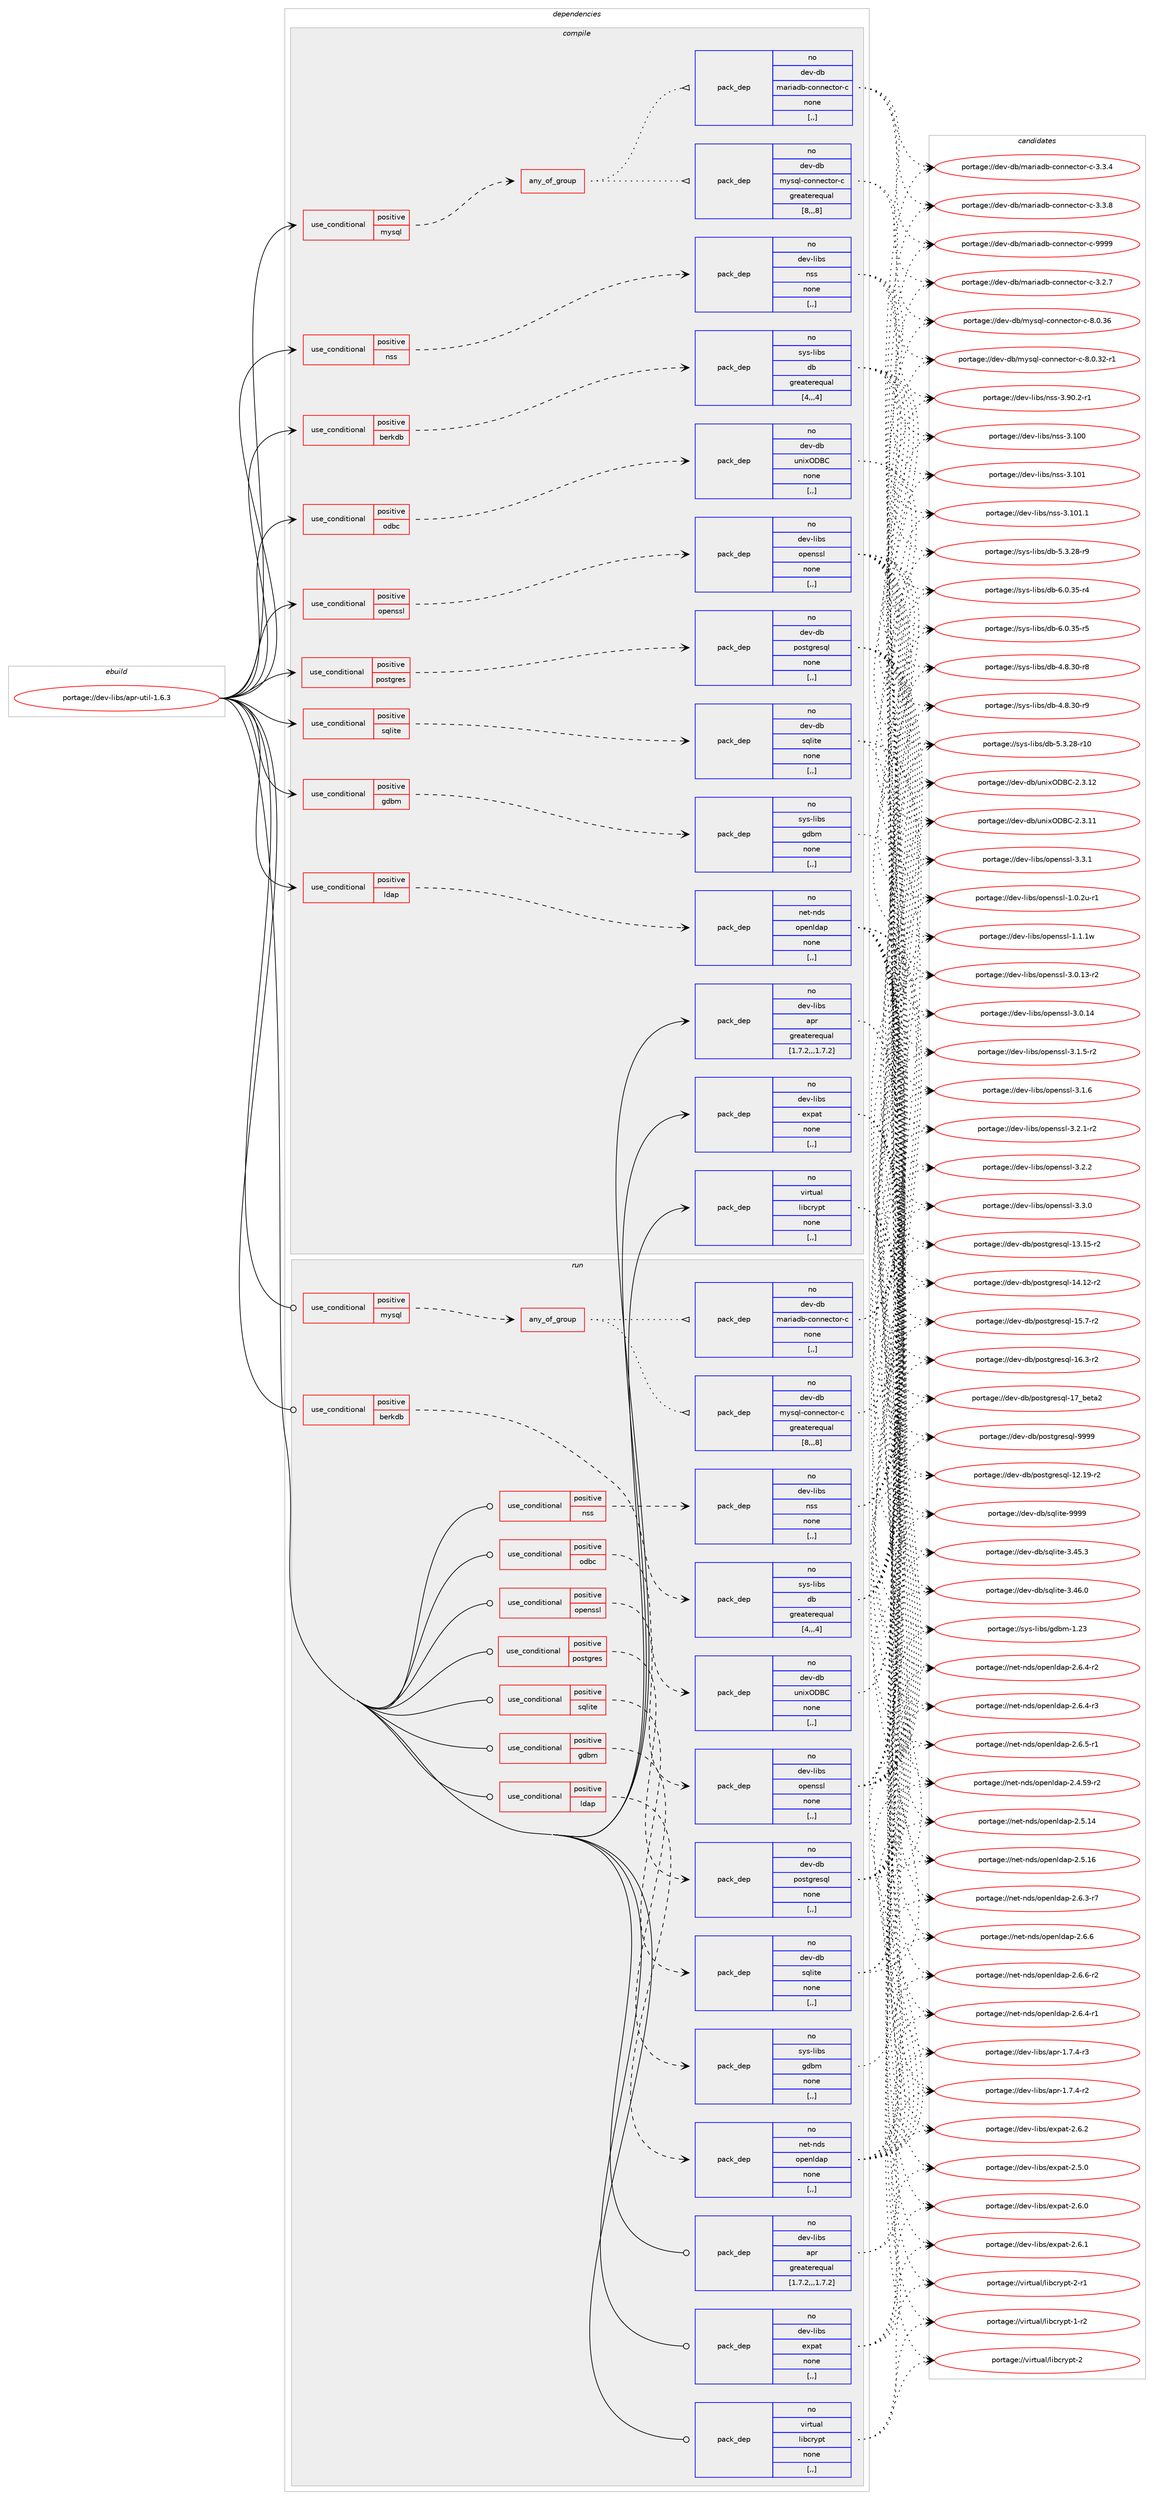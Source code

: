 digraph prolog {

# *************
# Graph options
# *************

newrank=true;
concentrate=true;
compound=true;
graph [rankdir=LR,fontname=Helvetica,fontsize=10,ranksep=1.5];#, ranksep=2.5, nodesep=0.2];
edge  [arrowhead=vee];
node  [fontname=Helvetica,fontsize=10];

# **********
# The ebuild
# **********

subgraph cluster_leftcol {
color=gray;
rank=same;
label=<<i>ebuild</i>>;
id [label="portage://dev-libs/apr-util-1.6.3", color=red, width=4, href="../dev-libs/apr-util-1.6.3.svg"];
}

# ****************
# The dependencies
# ****************

subgraph cluster_midcol {
color=gray;
label=<<i>dependencies</i>>;
subgraph cluster_compile {
fillcolor="#eeeeee";
style=filled;
label=<<i>compile</i>>;
subgraph cond25053 {
dependency103804 [label=<<TABLE BORDER="0" CELLBORDER="1" CELLSPACING="0" CELLPADDING="4"><TR><TD ROWSPAN="3" CELLPADDING="10">use_conditional</TD></TR><TR><TD>positive</TD></TR><TR><TD>berkdb</TD></TR></TABLE>>, shape=none, color=red];
subgraph pack77637 {
dependency103805 [label=<<TABLE BORDER="0" CELLBORDER="1" CELLSPACING="0" CELLPADDING="4" WIDTH="220"><TR><TD ROWSPAN="6" CELLPADDING="30">pack_dep</TD></TR><TR><TD WIDTH="110">no</TD></TR><TR><TD>sys-libs</TD></TR><TR><TD>db</TD></TR><TR><TD>greaterequal</TD></TR><TR><TD>[4,,,4]</TD></TR></TABLE>>, shape=none, color=blue];
}
dependency103804:e -> dependency103805:w [weight=20,style="dashed",arrowhead="vee"];
}
id:e -> dependency103804:w [weight=20,style="solid",arrowhead="vee"];
subgraph cond25054 {
dependency103806 [label=<<TABLE BORDER="0" CELLBORDER="1" CELLSPACING="0" CELLPADDING="4"><TR><TD ROWSPAN="3" CELLPADDING="10">use_conditional</TD></TR><TR><TD>positive</TD></TR><TR><TD>gdbm</TD></TR></TABLE>>, shape=none, color=red];
subgraph pack77638 {
dependency103807 [label=<<TABLE BORDER="0" CELLBORDER="1" CELLSPACING="0" CELLPADDING="4" WIDTH="220"><TR><TD ROWSPAN="6" CELLPADDING="30">pack_dep</TD></TR><TR><TD WIDTH="110">no</TD></TR><TR><TD>sys-libs</TD></TR><TR><TD>gdbm</TD></TR><TR><TD>none</TD></TR><TR><TD>[,,]</TD></TR></TABLE>>, shape=none, color=blue];
}
dependency103806:e -> dependency103807:w [weight=20,style="dashed",arrowhead="vee"];
}
id:e -> dependency103806:w [weight=20,style="solid",arrowhead="vee"];
subgraph cond25055 {
dependency103808 [label=<<TABLE BORDER="0" CELLBORDER="1" CELLSPACING="0" CELLPADDING="4"><TR><TD ROWSPAN="3" CELLPADDING="10">use_conditional</TD></TR><TR><TD>positive</TD></TR><TR><TD>ldap</TD></TR></TABLE>>, shape=none, color=red];
subgraph pack77639 {
dependency103809 [label=<<TABLE BORDER="0" CELLBORDER="1" CELLSPACING="0" CELLPADDING="4" WIDTH="220"><TR><TD ROWSPAN="6" CELLPADDING="30">pack_dep</TD></TR><TR><TD WIDTH="110">no</TD></TR><TR><TD>net-nds</TD></TR><TR><TD>openldap</TD></TR><TR><TD>none</TD></TR><TR><TD>[,,]</TD></TR></TABLE>>, shape=none, color=blue];
}
dependency103808:e -> dependency103809:w [weight=20,style="dashed",arrowhead="vee"];
}
id:e -> dependency103808:w [weight=20,style="solid",arrowhead="vee"];
subgraph cond25056 {
dependency103810 [label=<<TABLE BORDER="0" CELLBORDER="1" CELLSPACING="0" CELLPADDING="4"><TR><TD ROWSPAN="3" CELLPADDING="10">use_conditional</TD></TR><TR><TD>positive</TD></TR><TR><TD>mysql</TD></TR></TABLE>>, shape=none, color=red];
subgraph any984 {
dependency103811 [label=<<TABLE BORDER="0" CELLBORDER="1" CELLSPACING="0" CELLPADDING="4"><TR><TD CELLPADDING="10">any_of_group</TD></TR></TABLE>>, shape=none, color=red];subgraph pack77640 {
dependency103812 [label=<<TABLE BORDER="0" CELLBORDER="1" CELLSPACING="0" CELLPADDING="4" WIDTH="220"><TR><TD ROWSPAN="6" CELLPADDING="30">pack_dep</TD></TR><TR><TD WIDTH="110">no</TD></TR><TR><TD>dev-db</TD></TR><TR><TD>mariadb-connector-c</TD></TR><TR><TD>none</TD></TR><TR><TD>[,,]</TD></TR></TABLE>>, shape=none, color=blue];
}
dependency103811:e -> dependency103812:w [weight=20,style="dotted",arrowhead="oinv"];
subgraph pack77641 {
dependency103813 [label=<<TABLE BORDER="0" CELLBORDER="1" CELLSPACING="0" CELLPADDING="4" WIDTH="220"><TR><TD ROWSPAN="6" CELLPADDING="30">pack_dep</TD></TR><TR><TD WIDTH="110">no</TD></TR><TR><TD>dev-db</TD></TR><TR><TD>mysql-connector-c</TD></TR><TR><TD>greaterequal</TD></TR><TR><TD>[8,,,8]</TD></TR></TABLE>>, shape=none, color=blue];
}
dependency103811:e -> dependency103813:w [weight=20,style="dotted",arrowhead="oinv"];
}
dependency103810:e -> dependency103811:w [weight=20,style="dashed",arrowhead="vee"];
}
id:e -> dependency103810:w [weight=20,style="solid",arrowhead="vee"];
subgraph cond25057 {
dependency103814 [label=<<TABLE BORDER="0" CELLBORDER="1" CELLSPACING="0" CELLPADDING="4"><TR><TD ROWSPAN="3" CELLPADDING="10">use_conditional</TD></TR><TR><TD>positive</TD></TR><TR><TD>nss</TD></TR></TABLE>>, shape=none, color=red];
subgraph pack77642 {
dependency103815 [label=<<TABLE BORDER="0" CELLBORDER="1" CELLSPACING="0" CELLPADDING="4" WIDTH="220"><TR><TD ROWSPAN="6" CELLPADDING="30">pack_dep</TD></TR><TR><TD WIDTH="110">no</TD></TR><TR><TD>dev-libs</TD></TR><TR><TD>nss</TD></TR><TR><TD>none</TD></TR><TR><TD>[,,]</TD></TR></TABLE>>, shape=none, color=blue];
}
dependency103814:e -> dependency103815:w [weight=20,style="dashed",arrowhead="vee"];
}
id:e -> dependency103814:w [weight=20,style="solid",arrowhead="vee"];
subgraph cond25058 {
dependency103816 [label=<<TABLE BORDER="0" CELLBORDER="1" CELLSPACING="0" CELLPADDING="4"><TR><TD ROWSPAN="3" CELLPADDING="10">use_conditional</TD></TR><TR><TD>positive</TD></TR><TR><TD>odbc</TD></TR></TABLE>>, shape=none, color=red];
subgraph pack77643 {
dependency103817 [label=<<TABLE BORDER="0" CELLBORDER="1" CELLSPACING="0" CELLPADDING="4" WIDTH="220"><TR><TD ROWSPAN="6" CELLPADDING="30">pack_dep</TD></TR><TR><TD WIDTH="110">no</TD></TR><TR><TD>dev-db</TD></TR><TR><TD>unixODBC</TD></TR><TR><TD>none</TD></TR><TR><TD>[,,]</TD></TR></TABLE>>, shape=none, color=blue];
}
dependency103816:e -> dependency103817:w [weight=20,style="dashed",arrowhead="vee"];
}
id:e -> dependency103816:w [weight=20,style="solid",arrowhead="vee"];
subgraph cond25059 {
dependency103818 [label=<<TABLE BORDER="0" CELLBORDER="1" CELLSPACING="0" CELLPADDING="4"><TR><TD ROWSPAN="3" CELLPADDING="10">use_conditional</TD></TR><TR><TD>positive</TD></TR><TR><TD>openssl</TD></TR></TABLE>>, shape=none, color=red];
subgraph pack77644 {
dependency103819 [label=<<TABLE BORDER="0" CELLBORDER="1" CELLSPACING="0" CELLPADDING="4" WIDTH="220"><TR><TD ROWSPAN="6" CELLPADDING="30">pack_dep</TD></TR><TR><TD WIDTH="110">no</TD></TR><TR><TD>dev-libs</TD></TR><TR><TD>openssl</TD></TR><TR><TD>none</TD></TR><TR><TD>[,,]</TD></TR></TABLE>>, shape=none, color=blue];
}
dependency103818:e -> dependency103819:w [weight=20,style="dashed",arrowhead="vee"];
}
id:e -> dependency103818:w [weight=20,style="solid",arrowhead="vee"];
subgraph cond25060 {
dependency103820 [label=<<TABLE BORDER="0" CELLBORDER="1" CELLSPACING="0" CELLPADDING="4"><TR><TD ROWSPAN="3" CELLPADDING="10">use_conditional</TD></TR><TR><TD>positive</TD></TR><TR><TD>postgres</TD></TR></TABLE>>, shape=none, color=red];
subgraph pack77645 {
dependency103821 [label=<<TABLE BORDER="0" CELLBORDER="1" CELLSPACING="0" CELLPADDING="4" WIDTH="220"><TR><TD ROWSPAN="6" CELLPADDING="30">pack_dep</TD></TR><TR><TD WIDTH="110">no</TD></TR><TR><TD>dev-db</TD></TR><TR><TD>postgresql</TD></TR><TR><TD>none</TD></TR><TR><TD>[,,]</TD></TR></TABLE>>, shape=none, color=blue];
}
dependency103820:e -> dependency103821:w [weight=20,style="dashed",arrowhead="vee"];
}
id:e -> dependency103820:w [weight=20,style="solid",arrowhead="vee"];
subgraph cond25061 {
dependency103822 [label=<<TABLE BORDER="0" CELLBORDER="1" CELLSPACING="0" CELLPADDING="4"><TR><TD ROWSPAN="3" CELLPADDING="10">use_conditional</TD></TR><TR><TD>positive</TD></TR><TR><TD>sqlite</TD></TR></TABLE>>, shape=none, color=red];
subgraph pack77646 {
dependency103823 [label=<<TABLE BORDER="0" CELLBORDER="1" CELLSPACING="0" CELLPADDING="4" WIDTH="220"><TR><TD ROWSPAN="6" CELLPADDING="30">pack_dep</TD></TR><TR><TD WIDTH="110">no</TD></TR><TR><TD>dev-db</TD></TR><TR><TD>sqlite</TD></TR><TR><TD>none</TD></TR><TR><TD>[,,]</TD></TR></TABLE>>, shape=none, color=blue];
}
dependency103822:e -> dependency103823:w [weight=20,style="dashed",arrowhead="vee"];
}
id:e -> dependency103822:w [weight=20,style="solid",arrowhead="vee"];
subgraph pack77647 {
dependency103824 [label=<<TABLE BORDER="0" CELLBORDER="1" CELLSPACING="0" CELLPADDING="4" WIDTH="220"><TR><TD ROWSPAN="6" CELLPADDING="30">pack_dep</TD></TR><TR><TD WIDTH="110">no</TD></TR><TR><TD>dev-libs</TD></TR><TR><TD>apr</TD></TR><TR><TD>greaterequal</TD></TR><TR><TD>[1.7.2,,,1.7.2]</TD></TR></TABLE>>, shape=none, color=blue];
}
id:e -> dependency103824:w [weight=20,style="solid",arrowhead="vee"];
subgraph pack77648 {
dependency103825 [label=<<TABLE BORDER="0" CELLBORDER="1" CELLSPACING="0" CELLPADDING="4" WIDTH="220"><TR><TD ROWSPAN="6" CELLPADDING="30">pack_dep</TD></TR><TR><TD WIDTH="110">no</TD></TR><TR><TD>dev-libs</TD></TR><TR><TD>expat</TD></TR><TR><TD>none</TD></TR><TR><TD>[,,]</TD></TR></TABLE>>, shape=none, color=blue];
}
id:e -> dependency103825:w [weight=20,style="solid",arrowhead="vee"];
subgraph pack77649 {
dependency103826 [label=<<TABLE BORDER="0" CELLBORDER="1" CELLSPACING="0" CELLPADDING="4" WIDTH="220"><TR><TD ROWSPAN="6" CELLPADDING="30">pack_dep</TD></TR><TR><TD WIDTH="110">no</TD></TR><TR><TD>virtual</TD></TR><TR><TD>libcrypt</TD></TR><TR><TD>none</TD></TR><TR><TD>[,,]</TD></TR></TABLE>>, shape=none, color=blue];
}
id:e -> dependency103826:w [weight=20,style="solid",arrowhead="vee"];
}
subgraph cluster_compileandrun {
fillcolor="#eeeeee";
style=filled;
label=<<i>compile and run</i>>;
}
subgraph cluster_run {
fillcolor="#eeeeee";
style=filled;
label=<<i>run</i>>;
subgraph cond25062 {
dependency103827 [label=<<TABLE BORDER="0" CELLBORDER="1" CELLSPACING="0" CELLPADDING="4"><TR><TD ROWSPAN="3" CELLPADDING="10">use_conditional</TD></TR><TR><TD>positive</TD></TR><TR><TD>berkdb</TD></TR></TABLE>>, shape=none, color=red];
subgraph pack77650 {
dependency103828 [label=<<TABLE BORDER="0" CELLBORDER="1" CELLSPACING="0" CELLPADDING="4" WIDTH="220"><TR><TD ROWSPAN="6" CELLPADDING="30">pack_dep</TD></TR><TR><TD WIDTH="110">no</TD></TR><TR><TD>sys-libs</TD></TR><TR><TD>db</TD></TR><TR><TD>greaterequal</TD></TR><TR><TD>[4,,,4]</TD></TR></TABLE>>, shape=none, color=blue];
}
dependency103827:e -> dependency103828:w [weight=20,style="dashed",arrowhead="vee"];
}
id:e -> dependency103827:w [weight=20,style="solid",arrowhead="odot"];
subgraph cond25063 {
dependency103829 [label=<<TABLE BORDER="0" CELLBORDER="1" CELLSPACING="0" CELLPADDING="4"><TR><TD ROWSPAN="3" CELLPADDING="10">use_conditional</TD></TR><TR><TD>positive</TD></TR><TR><TD>gdbm</TD></TR></TABLE>>, shape=none, color=red];
subgraph pack77651 {
dependency103830 [label=<<TABLE BORDER="0" CELLBORDER="1" CELLSPACING="0" CELLPADDING="4" WIDTH="220"><TR><TD ROWSPAN="6" CELLPADDING="30">pack_dep</TD></TR><TR><TD WIDTH="110">no</TD></TR><TR><TD>sys-libs</TD></TR><TR><TD>gdbm</TD></TR><TR><TD>none</TD></TR><TR><TD>[,,]</TD></TR></TABLE>>, shape=none, color=blue];
}
dependency103829:e -> dependency103830:w [weight=20,style="dashed",arrowhead="vee"];
}
id:e -> dependency103829:w [weight=20,style="solid",arrowhead="odot"];
subgraph cond25064 {
dependency103831 [label=<<TABLE BORDER="0" CELLBORDER="1" CELLSPACING="0" CELLPADDING="4"><TR><TD ROWSPAN="3" CELLPADDING="10">use_conditional</TD></TR><TR><TD>positive</TD></TR><TR><TD>ldap</TD></TR></TABLE>>, shape=none, color=red];
subgraph pack77652 {
dependency103832 [label=<<TABLE BORDER="0" CELLBORDER="1" CELLSPACING="0" CELLPADDING="4" WIDTH="220"><TR><TD ROWSPAN="6" CELLPADDING="30">pack_dep</TD></TR><TR><TD WIDTH="110">no</TD></TR><TR><TD>net-nds</TD></TR><TR><TD>openldap</TD></TR><TR><TD>none</TD></TR><TR><TD>[,,]</TD></TR></TABLE>>, shape=none, color=blue];
}
dependency103831:e -> dependency103832:w [weight=20,style="dashed",arrowhead="vee"];
}
id:e -> dependency103831:w [weight=20,style="solid",arrowhead="odot"];
subgraph cond25065 {
dependency103833 [label=<<TABLE BORDER="0" CELLBORDER="1" CELLSPACING="0" CELLPADDING="4"><TR><TD ROWSPAN="3" CELLPADDING="10">use_conditional</TD></TR><TR><TD>positive</TD></TR><TR><TD>mysql</TD></TR></TABLE>>, shape=none, color=red];
subgraph any985 {
dependency103834 [label=<<TABLE BORDER="0" CELLBORDER="1" CELLSPACING="0" CELLPADDING="4"><TR><TD CELLPADDING="10">any_of_group</TD></TR></TABLE>>, shape=none, color=red];subgraph pack77653 {
dependency103835 [label=<<TABLE BORDER="0" CELLBORDER="1" CELLSPACING="0" CELLPADDING="4" WIDTH="220"><TR><TD ROWSPAN="6" CELLPADDING="30">pack_dep</TD></TR><TR><TD WIDTH="110">no</TD></TR><TR><TD>dev-db</TD></TR><TR><TD>mariadb-connector-c</TD></TR><TR><TD>none</TD></TR><TR><TD>[,,]</TD></TR></TABLE>>, shape=none, color=blue];
}
dependency103834:e -> dependency103835:w [weight=20,style="dotted",arrowhead="oinv"];
subgraph pack77654 {
dependency103836 [label=<<TABLE BORDER="0" CELLBORDER="1" CELLSPACING="0" CELLPADDING="4" WIDTH="220"><TR><TD ROWSPAN="6" CELLPADDING="30">pack_dep</TD></TR><TR><TD WIDTH="110">no</TD></TR><TR><TD>dev-db</TD></TR><TR><TD>mysql-connector-c</TD></TR><TR><TD>greaterequal</TD></TR><TR><TD>[8,,,8]</TD></TR></TABLE>>, shape=none, color=blue];
}
dependency103834:e -> dependency103836:w [weight=20,style="dotted",arrowhead="oinv"];
}
dependency103833:e -> dependency103834:w [weight=20,style="dashed",arrowhead="vee"];
}
id:e -> dependency103833:w [weight=20,style="solid",arrowhead="odot"];
subgraph cond25066 {
dependency103837 [label=<<TABLE BORDER="0" CELLBORDER="1" CELLSPACING="0" CELLPADDING="4"><TR><TD ROWSPAN="3" CELLPADDING="10">use_conditional</TD></TR><TR><TD>positive</TD></TR><TR><TD>nss</TD></TR></TABLE>>, shape=none, color=red];
subgraph pack77655 {
dependency103838 [label=<<TABLE BORDER="0" CELLBORDER="1" CELLSPACING="0" CELLPADDING="4" WIDTH="220"><TR><TD ROWSPAN="6" CELLPADDING="30">pack_dep</TD></TR><TR><TD WIDTH="110">no</TD></TR><TR><TD>dev-libs</TD></TR><TR><TD>nss</TD></TR><TR><TD>none</TD></TR><TR><TD>[,,]</TD></TR></TABLE>>, shape=none, color=blue];
}
dependency103837:e -> dependency103838:w [weight=20,style="dashed",arrowhead="vee"];
}
id:e -> dependency103837:w [weight=20,style="solid",arrowhead="odot"];
subgraph cond25067 {
dependency103839 [label=<<TABLE BORDER="0" CELLBORDER="1" CELLSPACING="0" CELLPADDING="4"><TR><TD ROWSPAN="3" CELLPADDING="10">use_conditional</TD></TR><TR><TD>positive</TD></TR><TR><TD>odbc</TD></TR></TABLE>>, shape=none, color=red];
subgraph pack77656 {
dependency103840 [label=<<TABLE BORDER="0" CELLBORDER="1" CELLSPACING="0" CELLPADDING="4" WIDTH="220"><TR><TD ROWSPAN="6" CELLPADDING="30">pack_dep</TD></TR><TR><TD WIDTH="110">no</TD></TR><TR><TD>dev-db</TD></TR><TR><TD>unixODBC</TD></TR><TR><TD>none</TD></TR><TR><TD>[,,]</TD></TR></TABLE>>, shape=none, color=blue];
}
dependency103839:e -> dependency103840:w [weight=20,style="dashed",arrowhead="vee"];
}
id:e -> dependency103839:w [weight=20,style="solid",arrowhead="odot"];
subgraph cond25068 {
dependency103841 [label=<<TABLE BORDER="0" CELLBORDER="1" CELLSPACING="0" CELLPADDING="4"><TR><TD ROWSPAN="3" CELLPADDING="10">use_conditional</TD></TR><TR><TD>positive</TD></TR><TR><TD>openssl</TD></TR></TABLE>>, shape=none, color=red];
subgraph pack77657 {
dependency103842 [label=<<TABLE BORDER="0" CELLBORDER="1" CELLSPACING="0" CELLPADDING="4" WIDTH="220"><TR><TD ROWSPAN="6" CELLPADDING="30">pack_dep</TD></TR><TR><TD WIDTH="110">no</TD></TR><TR><TD>dev-libs</TD></TR><TR><TD>openssl</TD></TR><TR><TD>none</TD></TR><TR><TD>[,,]</TD></TR></TABLE>>, shape=none, color=blue];
}
dependency103841:e -> dependency103842:w [weight=20,style="dashed",arrowhead="vee"];
}
id:e -> dependency103841:w [weight=20,style="solid",arrowhead="odot"];
subgraph cond25069 {
dependency103843 [label=<<TABLE BORDER="0" CELLBORDER="1" CELLSPACING="0" CELLPADDING="4"><TR><TD ROWSPAN="3" CELLPADDING="10">use_conditional</TD></TR><TR><TD>positive</TD></TR><TR><TD>postgres</TD></TR></TABLE>>, shape=none, color=red];
subgraph pack77658 {
dependency103844 [label=<<TABLE BORDER="0" CELLBORDER="1" CELLSPACING="0" CELLPADDING="4" WIDTH="220"><TR><TD ROWSPAN="6" CELLPADDING="30">pack_dep</TD></TR><TR><TD WIDTH="110">no</TD></TR><TR><TD>dev-db</TD></TR><TR><TD>postgresql</TD></TR><TR><TD>none</TD></TR><TR><TD>[,,]</TD></TR></TABLE>>, shape=none, color=blue];
}
dependency103843:e -> dependency103844:w [weight=20,style="dashed",arrowhead="vee"];
}
id:e -> dependency103843:w [weight=20,style="solid",arrowhead="odot"];
subgraph cond25070 {
dependency103845 [label=<<TABLE BORDER="0" CELLBORDER="1" CELLSPACING="0" CELLPADDING="4"><TR><TD ROWSPAN="3" CELLPADDING="10">use_conditional</TD></TR><TR><TD>positive</TD></TR><TR><TD>sqlite</TD></TR></TABLE>>, shape=none, color=red];
subgraph pack77659 {
dependency103846 [label=<<TABLE BORDER="0" CELLBORDER="1" CELLSPACING="0" CELLPADDING="4" WIDTH="220"><TR><TD ROWSPAN="6" CELLPADDING="30">pack_dep</TD></TR><TR><TD WIDTH="110">no</TD></TR><TR><TD>dev-db</TD></TR><TR><TD>sqlite</TD></TR><TR><TD>none</TD></TR><TR><TD>[,,]</TD></TR></TABLE>>, shape=none, color=blue];
}
dependency103845:e -> dependency103846:w [weight=20,style="dashed",arrowhead="vee"];
}
id:e -> dependency103845:w [weight=20,style="solid",arrowhead="odot"];
subgraph pack77660 {
dependency103847 [label=<<TABLE BORDER="0" CELLBORDER="1" CELLSPACING="0" CELLPADDING="4" WIDTH="220"><TR><TD ROWSPAN="6" CELLPADDING="30">pack_dep</TD></TR><TR><TD WIDTH="110">no</TD></TR><TR><TD>dev-libs</TD></TR><TR><TD>apr</TD></TR><TR><TD>greaterequal</TD></TR><TR><TD>[1.7.2,,,1.7.2]</TD></TR></TABLE>>, shape=none, color=blue];
}
id:e -> dependency103847:w [weight=20,style="solid",arrowhead="odot"];
subgraph pack77661 {
dependency103848 [label=<<TABLE BORDER="0" CELLBORDER="1" CELLSPACING="0" CELLPADDING="4" WIDTH="220"><TR><TD ROWSPAN="6" CELLPADDING="30">pack_dep</TD></TR><TR><TD WIDTH="110">no</TD></TR><TR><TD>dev-libs</TD></TR><TR><TD>expat</TD></TR><TR><TD>none</TD></TR><TR><TD>[,,]</TD></TR></TABLE>>, shape=none, color=blue];
}
id:e -> dependency103848:w [weight=20,style="solid",arrowhead="odot"];
subgraph pack77662 {
dependency103849 [label=<<TABLE BORDER="0" CELLBORDER="1" CELLSPACING="0" CELLPADDING="4" WIDTH="220"><TR><TD ROWSPAN="6" CELLPADDING="30">pack_dep</TD></TR><TR><TD WIDTH="110">no</TD></TR><TR><TD>virtual</TD></TR><TR><TD>libcrypt</TD></TR><TR><TD>none</TD></TR><TR><TD>[,,]</TD></TR></TABLE>>, shape=none, color=blue];
}
id:e -> dependency103849:w [weight=20,style="solid",arrowhead="odot"];
}
}

# **************
# The candidates
# **************

subgraph cluster_choices {
rank=same;
color=gray;
label=<<i>candidates</i>>;

subgraph choice77637 {
color=black;
nodesep=1;
choice11512111545108105981154710098455246564651484511456 [label="portage://sys-libs/db-4.8.30-r8", color=red, width=4,href="../sys-libs/db-4.8.30-r8.svg"];
choice11512111545108105981154710098455246564651484511457 [label="portage://sys-libs/db-4.8.30-r9", color=red, width=4,href="../sys-libs/db-4.8.30-r9.svg"];
choice1151211154510810598115471009845534651465056451144948 [label="portage://sys-libs/db-5.3.28-r10", color=red, width=4,href="../sys-libs/db-5.3.28-r10.svg"];
choice11512111545108105981154710098455346514650564511457 [label="portage://sys-libs/db-5.3.28-r9", color=red, width=4,href="../sys-libs/db-5.3.28-r9.svg"];
choice11512111545108105981154710098455446484651534511452 [label="portage://sys-libs/db-6.0.35-r4", color=red, width=4,href="../sys-libs/db-6.0.35-r4.svg"];
choice11512111545108105981154710098455446484651534511453 [label="portage://sys-libs/db-6.0.35-r5", color=red, width=4,href="../sys-libs/db-6.0.35-r5.svg"];
dependency103805:e -> choice11512111545108105981154710098455246564651484511456:w [style=dotted,weight="100"];
dependency103805:e -> choice11512111545108105981154710098455246564651484511457:w [style=dotted,weight="100"];
dependency103805:e -> choice1151211154510810598115471009845534651465056451144948:w [style=dotted,weight="100"];
dependency103805:e -> choice11512111545108105981154710098455346514650564511457:w [style=dotted,weight="100"];
dependency103805:e -> choice11512111545108105981154710098455446484651534511452:w [style=dotted,weight="100"];
dependency103805:e -> choice11512111545108105981154710098455446484651534511453:w [style=dotted,weight="100"];
}
subgraph choice77638 {
color=black;
nodesep=1;
choice115121115451081059811547103100981094549465051 [label="portage://sys-libs/gdbm-1.23", color=red, width=4,href="../sys-libs/gdbm-1.23.svg"];
dependency103807:e -> choice115121115451081059811547103100981094549465051:w [style=dotted,weight="100"];
}
subgraph choice77639 {
color=black;
nodesep=1;
choice110101116451101001154711111210111010810097112455046524653574511450 [label="portage://net-nds/openldap-2.4.59-r2", color=red, width=4,href="../net-nds/openldap-2.4.59-r2.svg"];
choice11010111645110100115471111121011101081009711245504653464952 [label="portage://net-nds/openldap-2.5.14", color=red, width=4,href="../net-nds/openldap-2.5.14.svg"];
choice11010111645110100115471111121011101081009711245504653464954 [label="portage://net-nds/openldap-2.5.16", color=red, width=4,href="../net-nds/openldap-2.5.16.svg"];
choice1101011164511010011547111112101110108100971124550465446514511455 [label="portage://net-nds/openldap-2.6.3-r7", color=red, width=4,href="../net-nds/openldap-2.6.3-r7.svg"];
choice1101011164511010011547111112101110108100971124550465446524511449 [label="portage://net-nds/openldap-2.6.4-r1", color=red, width=4,href="../net-nds/openldap-2.6.4-r1.svg"];
choice1101011164511010011547111112101110108100971124550465446524511450 [label="portage://net-nds/openldap-2.6.4-r2", color=red, width=4,href="../net-nds/openldap-2.6.4-r2.svg"];
choice1101011164511010011547111112101110108100971124550465446524511451 [label="portage://net-nds/openldap-2.6.4-r3", color=red, width=4,href="../net-nds/openldap-2.6.4-r3.svg"];
choice1101011164511010011547111112101110108100971124550465446534511449 [label="portage://net-nds/openldap-2.6.5-r1", color=red, width=4,href="../net-nds/openldap-2.6.5-r1.svg"];
choice110101116451101001154711111210111010810097112455046544654 [label="portage://net-nds/openldap-2.6.6", color=red, width=4,href="../net-nds/openldap-2.6.6.svg"];
choice1101011164511010011547111112101110108100971124550465446544511450 [label="portage://net-nds/openldap-2.6.6-r2", color=red, width=4,href="../net-nds/openldap-2.6.6-r2.svg"];
dependency103809:e -> choice110101116451101001154711111210111010810097112455046524653574511450:w [style=dotted,weight="100"];
dependency103809:e -> choice11010111645110100115471111121011101081009711245504653464952:w [style=dotted,weight="100"];
dependency103809:e -> choice11010111645110100115471111121011101081009711245504653464954:w [style=dotted,weight="100"];
dependency103809:e -> choice1101011164511010011547111112101110108100971124550465446514511455:w [style=dotted,weight="100"];
dependency103809:e -> choice1101011164511010011547111112101110108100971124550465446524511449:w [style=dotted,weight="100"];
dependency103809:e -> choice1101011164511010011547111112101110108100971124550465446524511450:w [style=dotted,weight="100"];
dependency103809:e -> choice1101011164511010011547111112101110108100971124550465446524511451:w [style=dotted,weight="100"];
dependency103809:e -> choice1101011164511010011547111112101110108100971124550465446534511449:w [style=dotted,weight="100"];
dependency103809:e -> choice110101116451101001154711111210111010810097112455046544654:w [style=dotted,weight="100"];
dependency103809:e -> choice1101011164511010011547111112101110108100971124550465446544511450:w [style=dotted,weight="100"];
}
subgraph choice77640 {
color=black;
nodesep=1;
choice1001011184510098471099711410597100984599111110110101991161111144599455146504655 [label="portage://dev-db/mariadb-connector-c-3.2.7", color=red, width=4,href="../dev-db/mariadb-connector-c-3.2.7.svg"];
choice1001011184510098471099711410597100984599111110110101991161111144599455146514652 [label="portage://dev-db/mariadb-connector-c-3.3.4", color=red, width=4,href="../dev-db/mariadb-connector-c-3.3.4.svg"];
choice1001011184510098471099711410597100984599111110110101991161111144599455146514656 [label="portage://dev-db/mariadb-connector-c-3.3.8", color=red, width=4,href="../dev-db/mariadb-connector-c-3.3.8.svg"];
choice10010111845100984710997114105971009845991111101101019911611111445994557575757 [label="portage://dev-db/mariadb-connector-c-9999", color=red, width=4,href="../dev-db/mariadb-connector-c-9999.svg"];
dependency103812:e -> choice1001011184510098471099711410597100984599111110110101991161111144599455146504655:w [style=dotted,weight="100"];
dependency103812:e -> choice1001011184510098471099711410597100984599111110110101991161111144599455146514652:w [style=dotted,weight="100"];
dependency103812:e -> choice1001011184510098471099711410597100984599111110110101991161111144599455146514656:w [style=dotted,weight="100"];
dependency103812:e -> choice10010111845100984710997114105971009845991111101101019911611111445994557575757:w [style=dotted,weight="100"];
}
subgraph choice77641 {
color=black;
nodesep=1;
choice1001011184510098471091211151131084599111110110101991161111144599455646484651504511449 [label="portage://dev-db/mysql-connector-c-8.0.32-r1", color=red, width=4,href="../dev-db/mysql-connector-c-8.0.32-r1.svg"];
choice100101118451009847109121115113108459911111011010199116111114459945564648465154 [label="portage://dev-db/mysql-connector-c-8.0.36", color=red, width=4,href="../dev-db/mysql-connector-c-8.0.36.svg"];
dependency103813:e -> choice1001011184510098471091211151131084599111110110101991161111144599455646484651504511449:w [style=dotted,weight="100"];
dependency103813:e -> choice100101118451009847109121115113108459911111011010199116111114459945564648465154:w [style=dotted,weight="100"];
}
subgraph choice77642 {
color=black;
nodesep=1;
choice100101118451081059811547110115115455146494848 [label="portage://dev-libs/nss-3.100", color=red, width=4,href="../dev-libs/nss-3.100.svg"];
choice100101118451081059811547110115115455146494849 [label="portage://dev-libs/nss-3.101", color=red, width=4,href="../dev-libs/nss-3.101.svg"];
choice1001011184510810598115471101151154551464948494649 [label="portage://dev-libs/nss-3.101.1", color=red, width=4,href="../dev-libs/nss-3.101.1.svg"];
choice100101118451081059811547110115115455146574846504511449 [label="portage://dev-libs/nss-3.90.2-r1", color=red, width=4,href="../dev-libs/nss-3.90.2-r1.svg"];
dependency103815:e -> choice100101118451081059811547110115115455146494848:w [style=dotted,weight="100"];
dependency103815:e -> choice100101118451081059811547110115115455146494849:w [style=dotted,weight="100"];
dependency103815:e -> choice1001011184510810598115471101151154551464948494649:w [style=dotted,weight="100"];
dependency103815:e -> choice100101118451081059811547110115115455146574846504511449:w [style=dotted,weight="100"];
}
subgraph choice77643 {
color=black;
nodesep=1;
choice1001011184510098471171101051207968666745504651464949 [label="portage://dev-db/unixODBC-2.3.11", color=red, width=4,href="../dev-db/unixODBC-2.3.11.svg"];
choice1001011184510098471171101051207968666745504651464950 [label="portage://dev-db/unixODBC-2.3.12", color=red, width=4,href="../dev-db/unixODBC-2.3.12.svg"];
dependency103817:e -> choice1001011184510098471171101051207968666745504651464949:w [style=dotted,weight="100"];
dependency103817:e -> choice1001011184510098471171101051207968666745504651464950:w [style=dotted,weight="100"];
}
subgraph choice77644 {
color=black;
nodesep=1;
choice1001011184510810598115471111121011101151151084549464846501174511449 [label="portage://dev-libs/openssl-1.0.2u-r1", color=red, width=4,href="../dev-libs/openssl-1.0.2u-r1.svg"];
choice100101118451081059811547111112101110115115108454946494649119 [label="portage://dev-libs/openssl-1.1.1w", color=red, width=4,href="../dev-libs/openssl-1.1.1w.svg"];
choice100101118451081059811547111112101110115115108455146484649514511450 [label="portage://dev-libs/openssl-3.0.13-r2", color=red, width=4,href="../dev-libs/openssl-3.0.13-r2.svg"];
choice10010111845108105981154711111210111011511510845514648464952 [label="portage://dev-libs/openssl-3.0.14", color=red, width=4,href="../dev-libs/openssl-3.0.14.svg"];
choice1001011184510810598115471111121011101151151084551464946534511450 [label="portage://dev-libs/openssl-3.1.5-r2", color=red, width=4,href="../dev-libs/openssl-3.1.5-r2.svg"];
choice100101118451081059811547111112101110115115108455146494654 [label="portage://dev-libs/openssl-3.1.6", color=red, width=4,href="../dev-libs/openssl-3.1.6.svg"];
choice1001011184510810598115471111121011101151151084551465046494511450 [label="portage://dev-libs/openssl-3.2.1-r2", color=red, width=4,href="../dev-libs/openssl-3.2.1-r2.svg"];
choice100101118451081059811547111112101110115115108455146504650 [label="portage://dev-libs/openssl-3.2.2", color=red, width=4,href="../dev-libs/openssl-3.2.2.svg"];
choice100101118451081059811547111112101110115115108455146514648 [label="portage://dev-libs/openssl-3.3.0", color=red, width=4,href="../dev-libs/openssl-3.3.0.svg"];
choice100101118451081059811547111112101110115115108455146514649 [label="portage://dev-libs/openssl-3.3.1", color=red, width=4,href="../dev-libs/openssl-3.3.1.svg"];
dependency103819:e -> choice1001011184510810598115471111121011101151151084549464846501174511449:w [style=dotted,weight="100"];
dependency103819:e -> choice100101118451081059811547111112101110115115108454946494649119:w [style=dotted,weight="100"];
dependency103819:e -> choice100101118451081059811547111112101110115115108455146484649514511450:w [style=dotted,weight="100"];
dependency103819:e -> choice10010111845108105981154711111210111011511510845514648464952:w [style=dotted,weight="100"];
dependency103819:e -> choice1001011184510810598115471111121011101151151084551464946534511450:w [style=dotted,weight="100"];
dependency103819:e -> choice100101118451081059811547111112101110115115108455146494654:w [style=dotted,weight="100"];
dependency103819:e -> choice1001011184510810598115471111121011101151151084551465046494511450:w [style=dotted,weight="100"];
dependency103819:e -> choice100101118451081059811547111112101110115115108455146504650:w [style=dotted,weight="100"];
dependency103819:e -> choice100101118451081059811547111112101110115115108455146514648:w [style=dotted,weight="100"];
dependency103819:e -> choice100101118451081059811547111112101110115115108455146514649:w [style=dotted,weight="100"];
}
subgraph choice77645 {
color=black;
nodesep=1;
choice1001011184510098471121111151161031141011151131084549504649574511450 [label="portage://dev-db/postgresql-12.19-r2", color=red, width=4,href="../dev-db/postgresql-12.19-r2.svg"];
choice1001011184510098471121111151161031141011151131084549514649534511450 [label="portage://dev-db/postgresql-13.15-r2", color=red, width=4,href="../dev-db/postgresql-13.15-r2.svg"];
choice1001011184510098471121111151161031141011151131084549524649504511450 [label="portage://dev-db/postgresql-14.12-r2", color=red, width=4,href="../dev-db/postgresql-14.12-r2.svg"];
choice10010111845100984711211111511610311410111511310845495346554511450 [label="portage://dev-db/postgresql-15.7-r2", color=red, width=4,href="../dev-db/postgresql-15.7-r2.svg"];
choice10010111845100984711211111511610311410111511310845495446514511450 [label="portage://dev-db/postgresql-16.3-r2", color=red, width=4,href="../dev-db/postgresql-16.3-r2.svg"];
choice10010111845100984711211111511610311410111511310845495595981011169750 [label="portage://dev-db/postgresql-17_beta2", color=red, width=4,href="../dev-db/postgresql-17_beta2.svg"];
choice1001011184510098471121111151161031141011151131084557575757 [label="portage://dev-db/postgresql-9999", color=red, width=4,href="../dev-db/postgresql-9999.svg"];
dependency103821:e -> choice1001011184510098471121111151161031141011151131084549504649574511450:w [style=dotted,weight="100"];
dependency103821:e -> choice1001011184510098471121111151161031141011151131084549514649534511450:w [style=dotted,weight="100"];
dependency103821:e -> choice1001011184510098471121111151161031141011151131084549524649504511450:w [style=dotted,weight="100"];
dependency103821:e -> choice10010111845100984711211111511610311410111511310845495346554511450:w [style=dotted,weight="100"];
dependency103821:e -> choice10010111845100984711211111511610311410111511310845495446514511450:w [style=dotted,weight="100"];
dependency103821:e -> choice10010111845100984711211111511610311410111511310845495595981011169750:w [style=dotted,weight="100"];
dependency103821:e -> choice1001011184510098471121111151161031141011151131084557575757:w [style=dotted,weight="100"];
}
subgraph choice77646 {
color=black;
nodesep=1;
choice10010111845100984711511310810511610145514652534651 [label="portage://dev-db/sqlite-3.45.3", color=red, width=4,href="../dev-db/sqlite-3.45.3.svg"];
choice10010111845100984711511310810511610145514652544648 [label="portage://dev-db/sqlite-3.46.0", color=red, width=4,href="../dev-db/sqlite-3.46.0.svg"];
choice1001011184510098471151131081051161014557575757 [label="portage://dev-db/sqlite-9999", color=red, width=4,href="../dev-db/sqlite-9999.svg"];
dependency103823:e -> choice10010111845100984711511310810511610145514652534651:w [style=dotted,weight="100"];
dependency103823:e -> choice10010111845100984711511310810511610145514652544648:w [style=dotted,weight="100"];
dependency103823:e -> choice1001011184510098471151131081051161014557575757:w [style=dotted,weight="100"];
}
subgraph choice77647 {
color=black;
nodesep=1;
choice100101118451081059811547971121144549465546524511450 [label="portage://dev-libs/apr-1.7.4-r2", color=red, width=4,href="../dev-libs/apr-1.7.4-r2.svg"];
choice100101118451081059811547971121144549465546524511451 [label="portage://dev-libs/apr-1.7.4-r3", color=red, width=4,href="../dev-libs/apr-1.7.4-r3.svg"];
dependency103824:e -> choice100101118451081059811547971121144549465546524511450:w [style=dotted,weight="100"];
dependency103824:e -> choice100101118451081059811547971121144549465546524511451:w [style=dotted,weight="100"];
}
subgraph choice77648 {
color=black;
nodesep=1;
choice10010111845108105981154710112011297116455046534648 [label="portage://dev-libs/expat-2.5.0", color=red, width=4,href="../dev-libs/expat-2.5.0.svg"];
choice10010111845108105981154710112011297116455046544648 [label="portage://dev-libs/expat-2.6.0", color=red, width=4,href="../dev-libs/expat-2.6.0.svg"];
choice10010111845108105981154710112011297116455046544649 [label="portage://dev-libs/expat-2.6.1", color=red, width=4,href="../dev-libs/expat-2.6.1.svg"];
choice10010111845108105981154710112011297116455046544650 [label="portage://dev-libs/expat-2.6.2", color=red, width=4,href="../dev-libs/expat-2.6.2.svg"];
dependency103825:e -> choice10010111845108105981154710112011297116455046534648:w [style=dotted,weight="100"];
dependency103825:e -> choice10010111845108105981154710112011297116455046544648:w [style=dotted,weight="100"];
dependency103825:e -> choice10010111845108105981154710112011297116455046544649:w [style=dotted,weight="100"];
dependency103825:e -> choice10010111845108105981154710112011297116455046544650:w [style=dotted,weight="100"];
}
subgraph choice77649 {
color=black;
nodesep=1;
choice1181051141161179710847108105989911412111211645494511450 [label="portage://virtual/libcrypt-1-r2", color=red, width=4,href="../virtual/libcrypt-1-r2.svg"];
choice118105114116117971084710810598991141211121164550 [label="portage://virtual/libcrypt-2", color=red, width=4,href="../virtual/libcrypt-2.svg"];
choice1181051141161179710847108105989911412111211645504511449 [label="portage://virtual/libcrypt-2-r1", color=red, width=4,href="../virtual/libcrypt-2-r1.svg"];
dependency103826:e -> choice1181051141161179710847108105989911412111211645494511450:w [style=dotted,weight="100"];
dependency103826:e -> choice118105114116117971084710810598991141211121164550:w [style=dotted,weight="100"];
dependency103826:e -> choice1181051141161179710847108105989911412111211645504511449:w [style=dotted,weight="100"];
}
subgraph choice77650 {
color=black;
nodesep=1;
choice11512111545108105981154710098455246564651484511456 [label="portage://sys-libs/db-4.8.30-r8", color=red, width=4,href="../sys-libs/db-4.8.30-r8.svg"];
choice11512111545108105981154710098455246564651484511457 [label="portage://sys-libs/db-4.8.30-r9", color=red, width=4,href="../sys-libs/db-4.8.30-r9.svg"];
choice1151211154510810598115471009845534651465056451144948 [label="portage://sys-libs/db-5.3.28-r10", color=red, width=4,href="../sys-libs/db-5.3.28-r10.svg"];
choice11512111545108105981154710098455346514650564511457 [label="portage://sys-libs/db-5.3.28-r9", color=red, width=4,href="../sys-libs/db-5.3.28-r9.svg"];
choice11512111545108105981154710098455446484651534511452 [label="portage://sys-libs/db-6.0.35-r4", color=red, width=4,href="../sys-libs/db-6.0.35-r4.svg"];
choice11512111545108105981154710098455446484651534511453 [label="portage://sys-libs/db-6.0.35-r5", color=red, width=4,href="../sys-libs/db-6.0.35-r5.svg"];
dependency103828:e -> choice11512111545108105981154710098455246564651484511456:w [style=dotted,weight="100"];
dependency103828:e -> choice11512111545108105981154710098455246564651484511457:w [style=dotted,weight="100"];
dependency103828:e -> choice1151211154510810598115471009845534651465056451144948:w [style=dotted,weight="100"];
dependency103828:e -> choice11512111545108105981154710098455346514650564511457:w [style=dotted,weight="100"];
dependency103828:e -> choice11512111545108105981154710098455446484651534511452:w [style=dotted,weight="100"];
dependency103828:e -> choice11512111545108105981154710098455446484651534511453:w [style=dotted,weight="100"];
}
subgraph choice77651 {
color=black;
nodesep=1;
choice115121115451081059811547103100981094549465051 [label="portage://sys-libs/gdbm-1.23", color=red, width=4,href="../sys-libs/gdbm-1.23.svg"];
dependency103830:e -> choice115121115451081059811547103100981094549465051:w [style=dotted,weight="100"];
}
subgraph choice77652 {
color=black;
nodesep=1;
choice110101116451101001154711111210111010810097112455046524653574511450 [label="portage://net-nds/openldap-2.4.59-r2", color=red, width=4,href="../net-nds/openldap-2.4.59-r2.svg"];
choice11010111645110100115471111121011101081009711245504653464952 [label="portage://net-nds/openldap-2.5.14", color=red, width=4,href="../net-nds/openldap-2.5.14.svg"];
choice11010111645110100115471111121011101081009711245504653464954 [label="portage://net-nds/openldap-2.5.16", color=red, width=4,href="../net-nds/openldap-2.5.16.svg"];
choice1101011164511010011547111112101110108100971124550465446514511455 [label="portage://net-nds/openldap-2.6.3-r7", color=red, width=4,href="../net-nds/openldap-2.6.3-r7.svg"];
choice1101011164511010011547111112101110108100971124550465446524511449 [label="portage://net-nds/openldap-2.6.4-r1", color=red, width=4,href="../net-nds/openldap-2.6.4-r1.svg"];
choice1101011164511010011547111112101110108100971124550465446524511450 [label="portage://net-nds/openldap-2.6.4-r2", color=red, width=4,href="../net-nds/openldap-2.6.4-r2.svg"];
choice1101011164511010011547111112101110108100971124550465446524511451 [label="portage://net-nds/openldap-2.6.4-r3", color=red, width=4,href="../net-nds/openldap-2.6.4-r3.svg"];
choice1101011164511010011547111112101110108100971124550465446534511449 [label="portage://net-nds/openldap-2.6.5-r1", color=red, width=4,href="../net-nds/openldap-2.6.5-r1.svg"];
choice110101116451101001154711111210111010810097112455046544654 [label="portage://net-nds/openldap-2.6.6", color=red, width=4,href="../net-nds/openldap-2.6.6.svg"];
choice1101011164511010011547111112101110108100971124550465446544511450 [label="portage://net-nds/openldap-2.6.6-r2", color=red, width=4,href="../net-nds/openldap-2.6.6-r2.svg"];
dependency103832:e -> choice110101116451101001154711111210111010810097112455046524653574511450:w [style=dotted,weight="100"];
dependency103832:e -> choice11010111645110100115471111121011101081009711245504653464952:w [style=dotted,weight="100"];
dependency103832:e -> choice11010111645110100115471111121011101081009711245504653464954:w [style=dotted,weight="100"];
dependency103832:e -> choice1101011164511010011547111112101110108100971124550465446514511455:w [style=dotted,weight="100"];
dependency103832:e -> choice1101011164511010011547111112101110108100971124550465446524511449:w [style=dotted,weight="100"];
dependency103832:e -> choice1101011164511010011547111112101110108100971124550465446524511450:w [style=dotted,weight="100"];
dependency103832:e -> choice1101011164511010011547111112101110108100971124550465446524511451:w [style=dotted,weight="100"];
dependency103832:e -> choice1101011164511010011547111112101110108100971124550465446534511449:w [style=dotted,weight="100"];
dependency103832:e -> choice110101116451101001154711111210111010810097112455046544654:w [style=dotted,weight="100"];
dependency103832:e -> choice1101011164511010011547111112101110108100971124550465446544511450:w [style=dotted,weight="100"];
}
subgraph choice77653 {
color=black;
nodesep=1;
choice1001011184510098471099711410597100984599111110110101991161111144599455146504655 [label="portage://dev-db/mariadb-connector-c-3.2.7", color=red, width=4,href="../dev-db/mariadb-connector-c-3.2.7.svg"];
choice1001011184510098471099711410597100984599111110110101991161111144599455146514652 [label="portage://dev-db/mariadb-connector-c-3.3.4", color=red, width=4,href="../dev-db/mariadb-connector-c-3.3.4.svg"];
choice1001011184510098471099711410597100984599111110110101991161111144599455146514656 [label="portage://dev-db/mariadb-connector-c-3.3.8", color=red, width=4,href="../dev-db/mariadb-connector-c-3.3.8.svg"];
choice10010111845100984710997114105971009845991111101101019911611111445994557575757 [label="portage://dev-db/mariadb-connector-c-9999", color=red, width=4,href="../dev-db/mariadb-connector-c-9999.svg"];
dependency103835:e -> choice1001011184510098471099711410597100984599111110110101991161111144599455146504655:w [style=dotted,weight="100"];
dependency103835:e -> choice1001011184510098471099711410597100984599111110110101991161111144599455146514652:w [style=dotted,weight="100"];
dependency103835:e -> choice1001011184510098471099711410597100984599111110110101991161111144599455146514656:w [style=dotted,weight="100"];
dependency103835:e -> choice10010111845100984710997114105971009845991111101101019911611111445994557575757:w [style=dotted,weight="100"];
}
subgraph choice77654 {
color=black;
nodesep=1;
choice1001011184510098471091211151131084599111110110101991161111144599455646484651504511449 [label="portage://dev-db/mysql-connector-c-8.0.32-r1", color=red, width=4,href="../dev-db/mysql-connector-c-8.0.32-r1.svg"];
choice100101118451009847109121115113108459911111011010199116111114459945564648465154 [label="portage://dev-db/mysql-connector-c-8.0.36", color=red, width=4,href="../dev-db/mysql-connector-c-8.0.36.svg"];
dependency103836:e -> choice1001011184510098471091211151131084599111110110101991161111144599455646484651504511449:w [style=dotted,weight="100"];
dependency103836:e -> choice100101118451009847109121115113108459911111011010199116111114459945564648465154:w [style=dotted,weight="100"];
}
subgraph choice77655 {
color=black;
nodesep=1;
choice100101118451081059811547110115115455146494848 [label="portage://dev-libs/nss-3.100", color=red, width=4,href="../dev-libs/nss-3.100.svg"];
choice100101118451081059811547110115115455146494849 [label="portage://dev-libs/nss-3.101", color=red, width=4,href="../dev-libs/nss-3.101.svg"];
choice1001011184510810598115471101151154551464948494649 [label="portage://dev-libs/nss-3.101.1", color=red, width=4,href="../dev-libs/nss-3.101.1.svg"];
choice100101118451081059811547110115115455146574846504511449 [label="portage://dev-libs/nss-3.90.2-r1", color=red, width=4,href="../dev-libs/nss-3.90.2-r1.svg"];
dependency103838:e -> choice100101118451081059811547110115115455146494848:w [style=dotted,weight="100"];
dependency103838:e -> choice100101118451081059811547110115115455146494849:w [style=dotted,weight="100"];
dependency103838:e -> choice1001011184510810598115471101151154551464948494649:w [style=dotted,weight="100"];
dependency103838:e -> choice100101118451081059811547110115115455146574846504511449:w [style=dotted,weight="100"];
}
subgraph choice77656 {
color=black;
nodesep=1;
choice1001011184510098471171101051207968666745504651464949 [label="portage://dev-db/unixODBC-2.3.11", color=red, width=4,href="../dev-db/unixODBC-2.3.11.svg"];
choice1001011184510098471171101051207968666745504651464950 [label="portage://dev-db/unixODBC-2.3.12", color=red, width=4,href="../dev-db/unixODBC-2.3.12.svg"];
dependency103840:e -> choice1001011184510098471171101051207968666745504651464949:w [style=dotted,weight="100"];
dependency103840:e -> choice1001011184510098471171101051207968666745504651464950:w [style=dotted,weight="100"];
}
subgraph choice77657 {
color=black;
nodesep=1;
choice1001011184510810598115471111121011101151151084549464846501174511449 [label="portage://dev-libs/openssl-1.0.2u-r1", color=red, width=4,href="../dev-libs/openssl-1.0.2u-r1.svg"];
choice100101118451081059811547111112101110115115108454946494649119 [label="portage://dev-libs/openssl-1.1.1w", color=red, width=4,href="../dev-libs/openssl-1.1.1w.svg"];
choice100101118451081059811547111112101110115115108455146484649514511450 [label="portage://dev-libs/openssl-3.0.13-r2", color=red, width=4,href="../dev-libs/openssl-3.0.13-r2.svg"];
choice10010111845108105981154711111210111011511510845514648464952 [label="portage://dev-libs/openssl-3.0.14", color=red, width=4,href="../dev-libs/openssl-3.0.14.svg"];
choice1001011184510810598115471111121011101151151084551464946534511450 [label="portage://dev-libs/openssl-3.1.5-r2", color=red, width=4,href="../dev-libs/openssl-3.1.5-r2.svg"];
choice100101118451081059811547111112101110115115108455146494654 [label="portage://dev-libs/openssl-3.1.6", color=red, width=4,href="../dev-libs/openssl-3.1.6.svg"];
choice1001011184510810598115471111121011101151151084551465046494511450 [label="portage://dev-libs/openssl-3.2.1-r2", color=red, width=4,href="../dev-libs/openssl-3.2.1-r2.svg"];
choice100101118451081059811547111112101110115115108455146504650 [label="portage://dev-libs/openssl-3.2.2", color=red, width=4,href="../dev-libs/openssl-3.2.2.svg"];
choice100101118451081059811547111112101110115115108455146514648 [label="portage://dev-libs/openssl-3.3.0", color=red, width=4,href="../dev-libs/openssl-3.3.0.svg"];
choice100101118451081059811547111112101110115115108455146514649 [label="portage://dev-libs/openssl-3.3.1", color=red, width=4,href="../dev-libs/openssl-3.3.1.svg"];
dependency103842:e -> choice1001011184510810598115471111121011101151151084549464846501174511449:w [style=dotted,weight="100"];
dependency103842:e -> choice100101118451081059811547111112101110115115108454946494649119:w [style=dotted,weight="100"];
dependency103842:e -> choice100101118451081059811547111112101110115115108455146484649514511450:w [style=dotted,weight="100"];
dependency103842:e -> choice10010111845108105981154711111210111011511510845514648464952:w [style=dotted,weight="100"];
dependency103842:e -> choice1001011184510810598115471111121011101151151084551464946534511450:w [style=dotted,weight="100"];
dependency103842:e -> choice100101118451081059811547111112101110115115108455146494654:w [style=dotted,weight="100"];
dependency103842:e -> choice1001011184510810598115471111121011101151151084551465046494511450:w [style=dotted,weight="100"];
dependency103842:e -> choice100101118451081059811547111112101110115115108455146504650:w [style=dotted,weight="100"];
dependency103842:e -> choice100101118451081059811547111112101110115115108455146514648:w [style=dotted,weight="100"];
dependency103842:e -> choice100101118451081059811547111112101110115115108455146514649:w [style=dotted,weight="100"];
}
subgraph choice77658 {
color=black;
nodesep=1;
choice1001011184510098471121111151161031141011151131084549504649574511450 [label="portage://dev-db/postgresql-12.19-r2", color=red, width=4,href="../dev-db/postgresql-12.19-r2.svg"];
choice1001011184510098471121111151161031141011151131084549514649534511450 [label="portage://dev-db/postgresql-13.15-r2", color=red, width=4,href="../dev-db/postgresql-13.15-r2.svg"];
choice1001011184510098471121111151161031141011151131084549524649504511450 [label="portage://dev-db/postgresql-14.12-r2", color=red, width=4,href="../dev-db/postgresql-14.12-r2.svg"];
choice10010111845100984711211111511610311410111511310845495346554511450 [label="portage://dev-db/postgresql-15.7-r2", color=red, width=4,href="../dev-db/postgresql-15.7-r2.svg"];
choice10010111845100984711211111511610311410111511310845495446514511450 [label="portage://dev-db/postgresql-16.3-r2", color=red, width=4,href="../dev-db/postgresql-16.3-r2.svg"];
choice10010111845100984711211111511610311410111511310845495595981011169750 [label="portage://dev-db/postgresql-17_beta2", color=red, width=4,href="../dev-db/postgresql-17_beta2.svg"];
choice1001011184510098471121111151161031141011151131084557575757 [label="portage://dev-db/postgresql-9999", color=red, width=4,href="../dev-db/postgresql-9999.svg"];
dependency103844:e -> choice1001011184510098471121111151161031141011151131084549504649574511450:w [style=dotted,weight="100"];
dependency103844:e -> choice1001011184510098471121111151161031141011151131084549514649534511450:w [style=dotted,weight="100"];
dependency103844:e -> choice1001011184510098471121111151161031141011151131084549524649504511450:w [style=dotted,weight="100"];
dependency103844:e -> choice10010111845100984711211111511610311410111511310845495346554511450:w [style=dotted,weight="100"];
dependency103844:e -> choice10010111845100984711211111511610311410111511310845495446514511450:w [style=dotted,weight="100"];
dependency103844:e -> choice10010111845100984711211111511610311410111511310845495595981011169750:w [style=dotted,weight="100"];
dependency103844:e -> choice1001011184510098471121111151161031141011151131084557575757:w [style=dotted,weight="100"];
}
subgraph choice77659 {
color=black;
nodesep=1;
choice10010111845100984711511310810511610145514652534651 [label="portage://dev-db/sqlite-3.45.3", color=red, width=4,href="../dev-db/sqlite-3.45.3.svg"];
choice10010111845100984711511310810511610145514652544648 [label="portage://dev-db/sqlite-3.46.0", color=red, width=4,href="../dev-db/sqlite-3.46.0.svg"];
choice1001011184510098471151131081051161014557575757 [label="portage://dev-db/sqlite-9999", color=red, width=4,href="../dev-db/sqlite-9999.svg"];
dependency103846:e -> choice10010111845100984711511310810511610145514652534651:w [style=dotted,weight="100"];
dependency103846:e -> choice10010111845100984711511310810511610145514652544648:w [style=dotted,weight="100"];
dependency103846:e -> choice1001011184510098471151131081051161014557575757:w [style=dotted,weight="100"];
}
subgraph choice77660 {
color=black;
nodesep=1;
choice100101118451081059811547971121144549465546524511450 [label="portage://dev-libs/apr-1.7.4-r2", color=red, width=4,href="../dev-libs/apr-1.7.4-r2.svg"];
choice100101118451081059811547971121144549465546524511451 [label="portage://dev-libs/apr-1.7.4-r3", color=red, width=4,href="../dev-libs/apr-1.7.4-r3.svg"];
dependency103847:e -> choice100101118451081059811547971121144549465546524511450:w [style=dotted,weight="100"];
dependency103847:e -> choice100101118451081059811547971121144549465546524511451:w [style=dotted,weight="100"];
}
subgraph choice77661 {
color=black;
nodesep=1;
choice10010111845108105981154710112011297116455046534648 [label="portage://dev-libs/expat-2.5.0", color=red, width=4,href="../dev-libs/expat-2.5.0.svg"];
choice10010111845108105981154710112011297116455046544648 [label="portage://dev-libs/expat-2.6.0", color=red, width=4,href="../dev-libs/expat-2.6.0.svg"];
choice10010111845108105981154710112011297116455046544649 [label="portage://dev-libs/expat-2.6.1", color=red, width=4,href="../dev-libs/expat-2.6.1.svg"];
choice10010111845108105981154710112011297116455046544650 [label="portage://dev-libs/expat-2.6.2", color=red, width=4,href="../dev-libs/expat-2.6.2.svg"];
dependency103848:e -> choice10010111845108105981154710112011297116455046534648:w [style=dotted,weight="100"];
dependency103848:e -> choice10010111845108105981154710112011297116455046544648:w [style=dotted,weight="100"];
dependency103848:e -> choice10010111845108105981154710112011297116455046544649:w [style=dotted,weight="100"];
dependency103848:e -> choice10010111845108105981154710112011297116455046544650:w [style=dotted,weight="100"];
}
subgraph choice77662 {
color=black;
nodesep=1;
choice1181051141161179710847108105989911412111211645494511450 [label="portage://virtual/libcrypt-1-r2", color=red, width=4,href="../virtual/libcrypt-1-r2.svg"];
choice118105114116117971084710810598991141211121164550 [label="portage://virtual/libcrypt-2", color=red, width=4,href="../virtual/libcrypt-2.svg"];
choice1181051141161179710847108105989911412111211645504511449 [label="portage://virtual/libcrypt-2-r1", color=red, width=4,href="../virtual/libcrypt-2-r1.svg"];
dependency103849:e -> choice1181051141161179710847108105989911412111211645494511450:w [style=dotted,weight="100"];
dependency103849:e -> choice118105114116117971084710810598991141211121164550:w [style=dotted,weight="100"];
dependency103849:e -> choice1181051141161179710847108105989911412111211645504511449:w [style=dotted,weight="100"];
}
}

}
